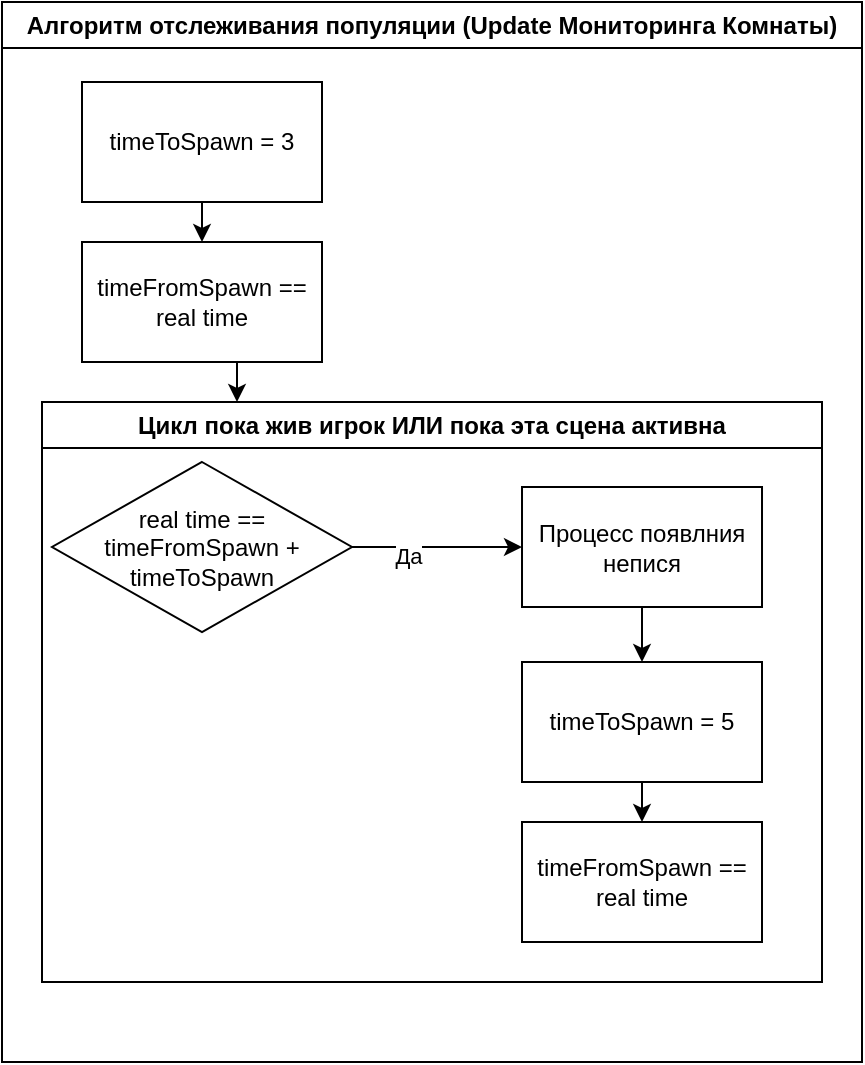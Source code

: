 <mxfile version="22.1.16" type="device">
  <diagram name="Страница — 1" id="x3ASPkyUIjZy-x1FBZUD">
    <mxGraphModel dx="6197" dy="740" grid="1" gridSize="10" guides="1" tooltips="1" connect="1" arrows="1" fold="1" page="1" pageScale="1" pageWidth="827" pageHeight="1169" math="0" shadow="0">
      <root>
        <mxCell id="0" />
        <mxCell id="1" parent="0" />
        <mxCell id="8_T74Xt0qUnq9rnjdWRC-122" value="Алгоритм отслеживания популяции (Update Мониторинга Комнаты)" style="swimlane;whiteSpace=wrap;html=1;" vertex="1" parent="1">
          <mxGeometry x="-4610" y="370" width="430" height="530" as="geometry" />
        </mxCell>
        <mxCell id="8_T74Xt0qUnq9rnjdWRC-123" style="edgeStyle=orthogonalEdgeStyle;rounded=0;orthogonalLoop=1;jettySize=auto;html=1;exitX=0.5;exitY=1;exitDx=0;exitDy=0;entryX=0.5;entryY=0;entryDx=0;entryDy=0;" edge="1" parent="8_T74Xt0qUnq9rnjdWRC-122" source="8_T74Xt0qUnq9rnjdWRC-124" target="8_T74Xt0qUnq9rnjdWRC-126">
          <mxGeometry relative="1" as="geometry" />
        </mxCell>
        <mxCell id="8_T74Xt0qUnq9rnjdWRC-124" value="timeToSpawn = 3" style="rounded=0;whiteSpace=wrap;html=1;" vertex="1" parent="8_T74Xt0qUnq9rnjdWRC-122">
          <mxGeometry x="40" y="40" width="120" height="60" as="geometry" />
        </mxCell>
        <mxCell id="8_T74Xt0qUnq9rnjdWRC-125" style="edgeStyle=orthogonalEdgeStyle;rounded=0;orthogonalLoop=1;jettySize=auto;html=1;exitX=0.5;exitY=1;exitDx=0;exitDy=0;entryX=0.25;entryY=0;entryDx=0;entryDy=0;" edge="1" parent="8_T74Xt0qUnq9rnjdWRC-122" source="8_T74Xt0qUnq9rnjdWRC-126" target="8_T74Xt0qUnq9rnjdWRC-127">
          <mxGeometry relative="1" as="geometry" />
        </mxCell>
        <mxCell id="8_T74Xt0qUnq9rnjdWRC-126" value="timeFromSpawn == real time" style="rounded=0;whiteSpace=wrap;html=1;" vertex="1" parent="8_T74Xt0qUnq9rnjdWRC-122">
          <mxGeometry x="40" y="120" width="120" height="60" as="geometry" />
        </mxCell>
        <mxCell id="8_T74Xt0qUnq9rnjdWRC-127" value="Цикл пока жив игрок ИЛИ пока эта сцена активна" style="swimlane;whiteSpace=wrap;html=1;" vertex="1" parent="8_T74Xt0qUnq9rnjdWRC-122">
          <mxGeometry x="20" y="200" width="390" height="290" as="geometry" />
        </mxCell>
        <mxCell id="8_T74Xt0qUnq9rnjdWRC-128" style="edgeStyle=orthogonalEdgeStyle;rounded=0;orthogonalLoop=1;jettySize=auto;html=1;exitX=1;exitY=0.5;exitDx=0;exitDy=0;entryX=0;entryY=0.5;entryDx=0;entryDy=0;" edge="1" parent="8_T74Xt0qUnq9rnjdWRC-127" source="8_T74Xt0qUnq9rnjdWRC-130" target="8_T74Xt0qUnq9rnjdWRC-132">
          <mxGeometry relative="1" as="geometry">
            <mxPoint x="230" y="72" as="targetPoint" />
          </mxGeometry>
        </mxCell>
        <mxCell id="8_T74Xt0qUnq9rnjdWRC-129" value="Да" style="edgeLabel;html=1;align=center;verticalAlign=middle;resizable=0;points=[];" vertex="1" connectable="0" parent="8_T74Xt0qUnq9rnjdWRC-128">
          <mxGeometry x="-0.336" y="-4" relative="1" as="geometry">
            <mxPoint as="offset" />
          </mxGeometry>
        </mxCell>
        <mxCell id="8_T74Xt0qUnq9rnjdWRC-130" value="real time == timeFromSpawn + timeToSpawn" style="shape=rhombus;perimeter=rhombusPerimeter;whiteSpace=wrap;html=1;align=center;" vertex="1" parent="8_T74Xt0qUnq9rnjdWRC-127">
          <mxGeometry x="5" y="30" width="150" height="85" as="geometry" />
        </mxCell>
        <mxCell id="8_T74Xt0qUnq9rnjdWRC-131" style="edgeStyle=orthogonalEdgeStyle;rounded=0;orthogonalLoop=1;jettySize=auto;html=1;exitX=0.5;exitY=1;exitDx=0;exitDy=0;entryX=0.5;entryY=0;entryDx=0;entryDy=0;" edge="1" parent="8_T74Xt0qUnq9rnjdWRC-127" source="8_T74Xt0qUnq9rnjdWRC-132" target="8_T74Xt0qUnq9rnjdWRC-134">
          <mxGeometry relative="1" as="geometry" />
        </mxCell>
        <mxCell id="8_T74Xt0qUnq9rnjdWRC-132" value="Процесс появлния непися" style="rounded=0;whiteSpace=wrap;html=1;" vertex="1" parent="8_T74Xt0qUnq9rnjdWRC-127">
          <mxGeometry x="240.003" y="42.5" width="120" height="60" as="geometry" />
        </mxCell>
        <mxCell id="8_T74Xt0qUnq9rnjdWRC-133" style="edgeStyle=orthogonalEdgeStyle;rounded=0;orthogonalLoop=1;jettySize=auto;html=1;exitX=0.5;exitY=1;exitDx=0;exitDy=0;entryX=0.5;entryY=0;entryDx=0;entryDy=0;" edge="1" parent="8_T74Xt0qUnq9rnjdWRC-127" source="8_T74Xt0qUnq9rnjdWRC-134" target="8_T74Xt0qUnq9rnjdWRC-135">
          <mxGeometry relative="1" as="geometry" />
        </mxCell>
        <mxCell id="8_T74Xt0qUnq9rnjdWRC-134" value="timeToSpawn = 5" style="rounded=0;whiteSpace=wrap;html=1;" vertex="1" parent="8_T74Xt0qUnq9rnjdWRC-127">
          <mxGeometry x="240" y="130" width="120" height="60" as="geometry" />
        </mxCell>
        <mxCell id="8_T74Xt0qUnq9rnjdWRC-135" value="timeFromSpawn == real time" style="rounded=0;whiteSpace=wrap;html=1;" vertex="1" parent="8_T74Xt0qUnq9rnjdWRC-127">
          <mxGeometry x="240" y="210" width="120" height="60" as="geometry" />
        </mxCell>
      </root>
    </mxGraphModel>
  </diagram>
</mxfile>
